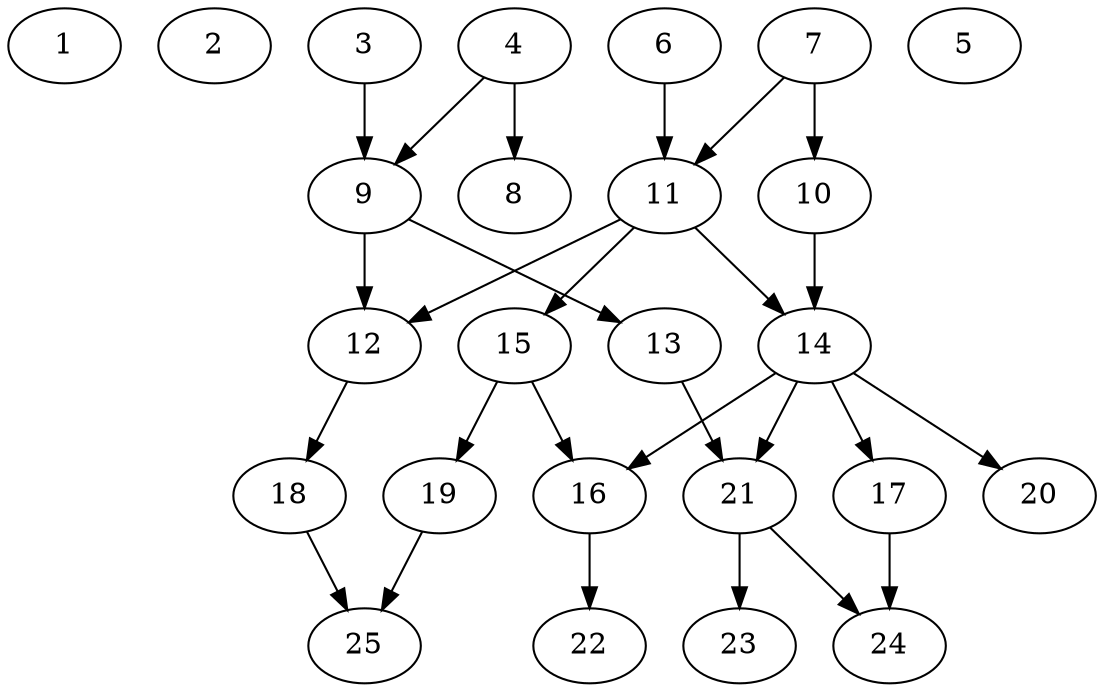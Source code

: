 // DAG (tier=2-normal, mode=compute, n=25, ccr=0.372, fat=0.605, density=0.411, regular=0.567, jump=0.194, mindata=524288, maxdata=8388608)
// DAG automatically generated by daggen at Sun Aug 24 16:33:33 2025
// /home/ermia/Project/Environments/daggen/bin/daggen --dot --ccr 0.372 --fat 0.605 --regular 0.567 --density 0.411 --jump 0.194 --mindata 524288 --maxdata 8388608 -n 25 
digraph G {
  1 [size="11359494885954124", alpha="0.06", expect_size="5679747442977062"]
  2 [size="267057678038073536", alpha="0.14", expect_size="133528839019036768"]
  3 [size="13430294410371000", alpha="0.04", expect_size="6715147205185500"]
  3 -> 9 [size ="267311592243200"]
  4 [size="3940889895553530", alpha="0.04", expect_size="1970444947776765"]
  4 -> 8 [size ="125310913740800"]
  4 -> 9 [size ="125310913740800"]
  5 [size="7050242617509761", alpha="0.13", expect_size="3525121308754880"]
  6 [size="246003467975200342016", alpha="0.12", expect_size="123001733987600171008"]
  6 -> 11 [size ="314087611301888"]
  7 [size="886046941368347392", alpha="0.16", expect_size="443023470684173696"]
  7 -> 10 [size ="316350186651648"]
  7 -> 11 [size ="316350186651648"]
  8 [size="3186179025269686272", alpha="0.14", expect_size="1593089512634843136"]
  9 [size="29662948069744836608", alpha="0.00", expect_size="14831474034872418304"]
  9 -> 12 [size ="76659537477632"]
  9 -> 13 [size ="76659537477632"]
  10 [size="348335375433098", alpha="0.16", expect_size="174167687716549"]
  10 -> 14 [size ="19457619525632"]
  11 [size="483165978697324822528", alpha="0.07", expect_size="241582989348662411264"]
  11 -> 12 [size ="492592223485952"]
  11 -> 14 [size ="492592223485952"]
  11 -> 15 [size ="492592223485952"]
  12 [size="16899502223478648", alpha="0.15", expect_size="8449751111739324"]
  12 -> 18 [size ="16512211484672"]
  13 [size="16077834520789052", alpha="0.08", expect_size="8038917260394526"]
  13 -> 21 [size ="283751846248448"]
  14 [size="3321073790439391232", alpha="0.17", expect_size="1660536895219695616"]
  14 -> 16 [size ="17807748104192"]
  14 -> 17 [size ="17807748104192"]
  14 -> 20 [size ="17807748104192"]
  14 -> 21 [size ="17807748104192"]
  15 [size="127255026086887555072", alpha="0.14", expect_size="63627513043443777536"]
  15 -> 16 [size ="202398186340352"]
  15 -> 19 [size ="202398186340352"]
  16 [size="217391678309624096", alpha="0.01", expect_size="108695839154812048"]
  16 -> 22 [size ="289242425065472"]
  17 [size="866460787051331584", alpha="0.04", expect_size="433230393525665792"]
  17 -> 24 [size ="7270918258688"]
  18 [size="464649406547123200", alpha="0.10", expect_size="232324703273561600"]
  18 -> 25 [size ="210975378636800"]
  19 [size="341015363662281984", alpha="0.11", expect_size="170507681831140992"]
  19 -> 25 [size ="125246078189568"]
  20 [size="1829823296275666", alpha="0.19", expect_size="914911648137833"]
  21 [size="25596008087576117248", alpha="0.09", expect_size="12798004043788058624"]
  21 -> 23 [size ="69481866985472"]
  21 -> 24 [size ="69481866985472"]
  22 [size="92038007537588720", alpha="0.18", expect_size="46019003768794360"]
  23 [size="135510345755450671104", alpha="0.06", expect_size="67755172877725335552"]
  24 [size="642024060056640", alpha="0.03", expect_size="321012030028320"]
  25 [size="2825576017491277", alpha="0.19", expect_size="1412788008745638"]
}